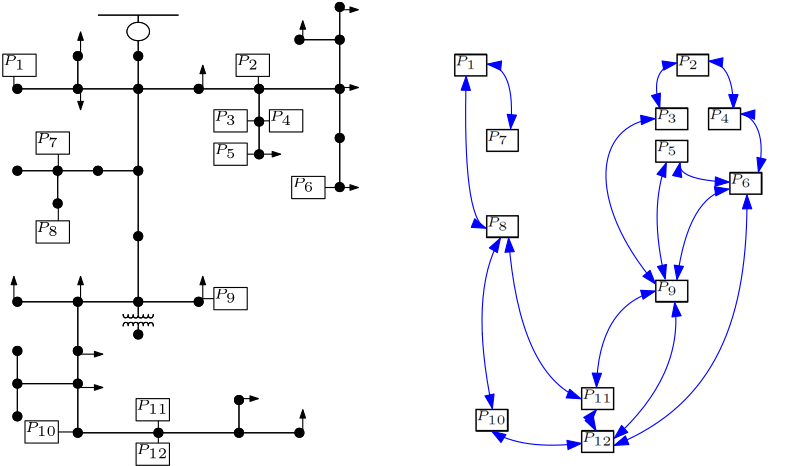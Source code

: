 <?xml version="1.0"?>
<!DOCTYPE ipe SYSTEM "ipe.dtd">
<ipe version="70218" creator="Ipe 7.2.23">
<info created="D:20210319153732" modified="D:20220111150806"/>
<bitmap id="1" width="728" height="894" BitsPerComponent="8" ColorSpace="DeviceRGB" Filter="FlateDecode" length="13210" encoding="base64">
eNrt3eFPXPedL/75A84THvIAKRJC4kEly0I8sGWt4AFWIiQTbYWsNBEiUSMc7c/CWSu4Xi12
tDW9qucntUR3S3u3o/Si3Ni92tG2wf1ltjV1TSrTFZO7WDbizqZm1yQZJ3aAoLEF9QwnP2Yw
tLGZMRiwGfx6PZw5HPic+c73++ac7/mer74CAAAAAAAAAAAAAAAAAAAAAAAAAAAAAAAAAAAA
AAAAAAAAAAAAAAAAAAAAAAAAAAAAAAAAAAAAAAAAAAAAAAAAAAAAAAAAAAAAAAAAAAAAAAAA
AAAAAAAAAAAAAAAoA5Edx2cK6Jz1z2jnmjqA/lnnjBwCoH/WOaOda+oAcgg82M6VA6BDUwvb
pm0szA69WbumeFtZ1/ztrujb55KfzIWaOsBWd2hfDHXvW1P3HNQ1v3osGvtVMn0n3Ka1oJ0X
bRthZvJyctHQ2a6Gwia7OmIXkvcbGR78ZX/v683VwWIgqW9/62J6XlMH2MoOLZeZvJLvgC+9
21VfUfh38FDs9yMP9M+XBt/r7z1yoDofSPa29/4unQ23Xy1o5w9tG1ND3XvyW1QcTUzlimwT
Zj+/0NNUlW/sjacvTec0dYAt79BuD3VXFbrnzsRU0Y3mP7/4/abF/xQjVY09H0yH27UWtPNi
clf69hXydkv/RKkGnJtKvFFZyOX7Y+MLcgjAFndoubG+wuWZqpb+j0p1z+GNxJHdhT21xlJz
OmfKq52HE/0thauMu3tHS5/myCaj1Uv7aoun5RCAre3Q5if6Xyy8/2zv6O2Se8oko0uX16vb
4pM6Z8qqneemEkcLZ0PqugZvldxT7ubA4WBp3mrX4KwcArC1Hdpnic5dhT73+OBs6ZPQnw50
LN128NCeXOfMdmsby5NDgkPxdLbUjv583m9f99AX27UcgJ3SPy9PDgna4+mSsz7CqcSRwlXz
SO2bQ7ML27EWtPNibWNlcsj+WKpU4w3nrv7kwNI8qJMXbobbtRyAndI/L08OeeiUvMzVvoP5
7jl47uTFG+G2rAXtvFjbCNPx9kLz3RUdKX47bi5zbaC7cTGX1x7oOf8E7wvT1IGnpn/OpuOH
CpfCm6LJ4lfCw9lrAycbF7er/mbP4MdZnTNl1s4XZgePVxa9pJjN3JpMJX9z5vQr9UFlfXs0
Xnods+wXo2feaGzou5rT1AE22KHdGuyqKzo5ZKl7Pv/u6fa9QbA33z0/uI5Zdip18X//6MTf
HKir/NqKZ9dns4+7FrTzYm1jNhltKrVSX3VDa8diu43/9nK6aAIJ52Y+Hh8e+Gl3a2E+VXU0
mX1S5QDslP55fiS6Kyixjmq+e+5a7J4vXF5lJdUwm74QPbi7urmrL35+eGnFs/g/fbdtb3Bv
xbPB63MLj68WtPNibWNhPLa/kJOrTg7dXv/VlnS8bWXh99a/7e5okEMANqVDW0jF9hfequoe
ur3O3YbTH/Q07m6NDt1/GT37xWjs1ZpCjKk9MvDppl5k1znzCG1jeXJI6ZX6iptLjyWTo6nJ
W5ls4VJmhxwCsBkd2srkkF2dic/Wudc7qdi3gj3fG5q6u1pGmRruWQo4e48Nfh4+jlrQzou1
jfD20MmqtazUtyZyCMBmdWjLKypEXuyfWOcjvZZPdAd7vntxtUd1rJxpecT/QHXObFrbuDPW
V1hItfRkbDkE4DF3aCsrKuyKJufX+W9ibrR3d1BqFdaVpbE3tbvWObPuthF+1N9StbaV+uQQ
gMfXoS0/buPRFq++MzFworn6G83feW/i7moZZn741DOFvT/0YR46Z7a0bUwlOivWtFKfHALw
GDu0lcdt1LTHr2/6gk0bmQGrc2bz2sbK5JCKfX1XNiMRyyEAm9KhrUwOaekbu7PJv3Jlnmrw
rVjqztbXAve1jbszE5fzt5IPn+ttW3pYTGXjqV+M5F8aT2/odnI5BGADHVp2emJ0sSseGX6/
t61maYJH86mBwuIfY+m5zTktkpu+dDq/+Gpk98tn/+OuzpnH387/PH/pwUVxDsZSc3IIwBPp
n/Pdc7E1y56NpTbhtHUuc/Vn7YsJJ3j2WHw8E25hLfAk2oYcArBtO7T5myP/YzGEBA1vnBn9
wrruyCGaOsBj6tDuPQtv18Fo4lomV961oJ3LIQBl1KFlP7301ss1NS+/NXT9a5NM5tJjH07M
hGVVC9q5HAJQPh1amLly9shzew7FRm7etyhrOD/c80xbPK1zRg7R1AH98xZkkPwjd19oORT7
t5urPM/u9ljfX29ub61zRg4B0D8X5DJX3zlUXxk0dHw3+qD/1n34+bqgui0+qXOmvHNIODPx
YfKelQVJgmePnbkwcu/VD8fSd8qmHICd0D/Pp89/t7HICg1/ocjTZ3TOlFEOWXpYUnVDa9sq
XmquCyKbnLc1dUD/vKae+aGCwwM3c9u9FrRz5QDo0HTOaBuaOqB/VgvahnIAdGg6Z+QQAB2a
WtA2lAMgh+ickUMAdGhqQdtQDoAcAnIIgA5NLWgbygGQQ9DOlQOgQ1ML2oZyAP2zHIJ2rhwA
HZpa0DY0dUD/rBZ2bjvfYXyygP5Z54x2rqkD6J91zsghAPpnnTMAAAAAAAAAAAAAAAAAAAAA
AAAAAAAAAAAAAAAAAAAAAAAAAAAAAAAAAAAAAAAAAAAAAAAAAAAAAAAAAAAAAAAAAAAAAAAA
AAAAAAAAAAAAAAAAAAAAAAAAAAAAAAAAAAAAAAAAAAAAAAAAAAAAAAAAAAAAAAAAAAAAAAAA
AAAAAAAAAAAAAAAAAADADhbZcRzVnXpUARBCDJqOKgAYMeUQOQQAOcSI6agCwEZGTOU4qk9J
OQCUwxCzMDv0Zu2a/kuurGv+dlf07XPJT+ZCI6ajCgCbMMSEmcnLyUVDZ7saCpvs6ohdSN5v
ZHjwl/29rzdXB4tDZ337WxfT80ZMRxUANmmImRrq3pPfouJoYipXZJsw+/mFnqaqxa2CxtOX
pnNyiKMKAJswxOSu9O2ryG/R0j9R6gJBbirxRmXhgsL+2PiCHOKoAsCGh5hwor8l/36wu3e0
9D/k2WS0emlfbfG0HOKoAsBGh5jF/8ePFv5vr+savFVyT7mbA4eDpRmWXYOzcoijCgAbHWKW
pzEEh+LpbKkdhTcSR3YX9rSve+iLbXsiwlGVQwAomxyyMo1hfyxVanZCOHf1Jwfy/7dXNZ68
cDPcruU4qnIIAOWTQ8J0vD0/Dga7oiPFbxzNZa4NdDdWRSK1B3rOp7Phti3HUZVDACifHLIw
O3i8sug0hmzm1mQq+Zszp1+pDyrr26PxVVbcujtz7Q8DsWhXR/tLzXUVdc0vtR3qir49MPzH
ma0ZWMshh2z8qK4SbbLp8z0H6p6Njed27lEF4CnLIbPJaFOpJT+rG1o7jkVj8d9eTq8yVmY/
G4n9P/W13zp1ZnB0Ij0zt7A4xqbHfv2jjn1BJKg5+IOtWJurHHLIxo7qqikkcznWnp9GUh1N
ZuUQAHZGDlkYj+0v/ONedXLo9npPX9xND7xeU/Pa2Wt3Hngn1f9CzRatzVUGOWRDR3U12Y/P
n3hu6Z4aOQSAHZNDlqcxRCo6E1Pr3W/4UX9L1WLWqHn57LW79422K3etVr9wdiJ8XOXshKO6
yu6+vBr7m5aTP/nhi9VyCAA7KIeEt4dOVhX+b2/p/2jdaSE32ru7MNwGhwdu3n/SY2Vtrk0f
N7d9DtnYUb3ffPr8qZaXf3Y185/xNjkEgJ2UQ+6M9RWW/Iw0RZOPsIDWnYmBE801ew72Xpq+
f7jNpuOHChmlpj1+/Sk7H7LBo/q1qJe5+rOXW06dz0+zmZRDANhROeTehZVIpPL44OymPtgk
m+o/WDgdUvv3g1NP2fyQTTuqYTb96xMtfxO7+mUhyMkhAOysHDKV6CzM4Qja4+lNPGeRn8/w
an6WanVrdPhW+NjK2VlHNX+DzMsvnjj/8XLqkEMA2Ek5ZGUaQ8W+visbP2cRzs3cSH8yMTp4
5tS3aiKV9e0/TFybDR9fOTvrqOZvkHnx5djlzJ+PoBwCwA7IIXdnJi4nFw2f621beqxJZeOp
X4zkXxpPzz3adYT5ifjfty15qbkuCKoPdPdfHL81t7D15ezEo7p0g8yJX399hVU5BIDyzyEr
N7k8KDgYS81t/NeFc5+PvR89WBME9d/+YeKjTLiV5ezAo7pyg8x9Z1PkEAB2wPmQxyM3PfTd
+vzv3N3+tYsLO/V8yKYdt7+4QeYrOQQAOeQRrawpGnwrlrojh6zBfTfIyCEAyCHFR83Mf/0h
8f/9duxmkWExk4w2LM2U2B8bX9j25WyDPyObjndE1qEjns7usKMKgByythSSThwpXHgJXuq/
Nl8yhwS7e0dz27ycbfFnhHPp8WQxf+jvXFqktbP/D/deGl/rQ/LkEAB2WA7588zMVR9t/xfL
eUUaTg3PbPdytv+fsbxQvusyAMghX301O9r7fBCprD/0zgN3duRjyuzw9/cU/n1vPHnhpnmq
cggAcsimCjP/ce5Ue+uRH/S/NzicHJtIL7meGh0a6DvSEEQiwd723t99fREMOWR9x3j5Ss2/
Xez/2/qlq1zNPe8Nj7guA8BTnkOW/kvPXE8m3vnvJzpfyS9gVpiVWtf8YkfX9/rODl5O33n6
1lPd5MNbmLm6eEi/1fY132yoDsxTBeCpzyFPbzmOKgAYMR1V5QBgiJFDHFUAMGI6qsoBwBAj
hziqAGDEdFTlEAAMMXKIowqAHKIcR1UOAcAQI4c4qgDIIcpxVOUQAAwxcohyAJBDlOOoAoAh
Rg5RDtuhbewkPlbQjZR7T+KoogPRzgEjpqOqf0ZT185BNyKHOKrs7A5ELQCAsVstAPDU55Av
hrr3reksW1DX/OqxaOxXyfSdUA4BADZh7M5lJq8kF116t6u+Ir9F5aHY70eS97s0+F5/75ED
1flAsre993fpbLj9agEAyiuHLLs91F2V36CiMzFVdKP5zy9+vylY3KqqseeD6XC71gIAlFUO
yY31FS7PVLX0f1QqX4Q3Ekd2F/bUGkvNySEAwIbH7vmJ/hcL7z/bO3q75J4yyWhDYcvqtvik
HAIAbHjs/izRuaswOeT44OxCyT19OtBRW9hTXdfgLTkEANjo2L08OSRoj6dLzvoIpxJHKgs7
qn1z6CGJRQ4BAB4+di9PDqncHxsvmS0yV/sO5qepBs+dvHgj3Ja1AABllUOy6fihfLqINEWT
s0V3Ec5eGzjZuLhd9Td7Bj/ObtdMBQCUVQ65NdhVV3RySDZzazKVPP/u6fa9QbC3PRr/2jpm
C+Ox/bsO9g6mJtOLbszMhU+4FgCgrHLI/Eh0V1BiHdXqhtaOrmgsfuHygyupzg52Va7xqUcN
0WRGDgEAOeQvLaRi+wtvVXUP3V7nbpcnljxUVeOJX2/WEqxyCADslByyMjlkV2fis/XGkKnE
0YqgvvWN70aL+W5HQxDUHIpf37x14OUQANgpOWRqqHtP4Z0X+yfm17nXO2N9z3/j1KU7xd4P
p0aiz9e2/+xqJvdYagEAyiqH5K707Ss83m5XNDm/3lMWnyU6ny26mln45dVYx57NDiFyCADs
mBwSTvS3FF6v7BqcXe9Ow8zk5csTM9nHGULkEADYKTmkMMEj/3JNe/z65t1yO3c93lnb2HPx
ZvYx1gIAlFcOWZkc0tI3dmeTflUuM/qPByqe7x2dfby1AADlkEOy0xOjyWRyZPj93raapZVD
mk8NDC++lBxLb3AlsnD2D9GmqsojianwsdQCPPZuZIfxycJjziG50d7dxdYsezaW2tCEjjup
2LeCSMOp4ZnHlKkAOUQOgfI6H7Jlwqnzx2qD1deHl0NADpFDQA7ZQn+6fvaV/GWeg2cnw3Kv
BdjhXz09Cey0b1w4cfaF6sVf8cyp4flyrwVYx1dvYXbozdo1nXuorGv+dlf07XPJTx7HQzH1
JPBU5ZCpRGf+HuDK/bHxhXKvBVjPVy+/mFB+pvvQ2a6Gwia7OmIXkvcbGR78ZX/v683VwWJH
Ud/+1sX0/PYsByjHb1w2Gc2fDYlUt8Un9R7wVHYjy0sBVBxNTBWb8h5mP7/Q01SVnxjfePrS
dG4blwOU0Tcud3PgcCCHwNPcjaw8J6Klf6LUZZfcVOKNysjjOH2qJ4GnJodk0/GOiBwCT3E3
svyciGB372jp0xzLp08jkbZ4Wg4BHchmCNO/Odn8jeoD0aGtWc5d7wHbuxtZeU5EXdHHXy5v
uXz69JGebKUnATlELaAbud/y5JDgUDxd8p+R8EbiyNJiivu6h77Qk4AORC3ARr96K5ND9sdS
peZ8hHNXf3IgfzakqvHkhZvhdi0H8I3Te0D5fPXCdLw9ny6CXdGR4rfj5jLXBrobqyKR2gM9
59PZcNuWA/jG6T2gfL56C7ODxyuLTg7JZm5NppK/OXP6lfqgsr49GreOGehA1AJs2ldvNhlt
KrWQanVDa8exaCz+28urPdQ7lzp7+PVTP40PJlOTN2bubRDOzdy4nhr94P13fnjs+L9MLOhJ
wNitFtCNrPbVWxiP7S+cDqk6OXR7/Wc6/nwf72rPAa8/3H/1y1BPAsZutYBuZNV13e9NDolU
dCamHmHXxXJIsLc9+t7V6bt6EjB2qwV0I0W+euHtoZNVhbMhLf0fPcqJi3wOqeuMDQz8c39f
NK83dnZgMDkxc/dJlAP4xuk9oIy+enfG+goLqUaaoslHWpYsn0MaosmMngTkELUA6/vqhR/1
txROh1QeH5x9pOmkcgjIIWoBHu2rN5XoLCxgFrTH0482nVQOATlELcCjfPVWJodU7Ou7knu0
Xd/LIV/cGvt1f/RYR2tDdSQo3Onbe/ZiamZrljvTk4CxWy1Qtl+9uzMTl5OLhs/1ti09LKay
8dQvRvIvjafn1nl1Jp9Dqp9r/esDnf/jX0f/czr/42E2c33k7PHGoLL+0P8c3YJbZvQk8EQ6
kJ3ExwpPLIfkRnt3B0XW+zgYS82tP4fsbo9dztx/5mPu+tmOikik4uA/XcnktrAcQA6RQ6Cc
zodsrrtf3vhi9ZXe71w69Y3FwPNMS2zsbtmUA8ghQBnlkBI+S3Tuyv/Wb3xv+E5Y/uUAANtq
4F6Ym7k1U3RKSSYZbSj82tZ1X+6RQwBADiklN33pdGMQCepf/+drd0rmkE2+sVcOAYCnPoes
xIzqtvjkahvcGuyqK9wWfDQxldv25QAAZZRD/nT97CtBpLK+/R8v3cyu9v6/9+6tiESC2mPn
p8LtXw4AUEY55Ktw+oOepudPJP5zlftlwi+vxl6tWUwhjT0XV00pcggAyCEbSyLZ9IXowb9q
PBQ9c354NHU9vWgylTz/7un2vUGk9sCJ+FXrmAGAHLJ1A3d2+tqlf+k70dnWXJdfHy2oa27r
PNH3L5euTWfLsRwAwMAthwCAgVs5AICBWw4BAAO3cgAAOQQAMHArBwCQQwAAA7dyAAA5BAAw
cCsHAOQQ5QAABm7lAIAcohwAYOsH7h3GJwsAcogcAgA8VTnExwoAAAAAAAAAAAAAAAAAAAAA
AAAAAAAAAAAAAAAAAAAAAAAAAAAAAAAAAMDWiew4PlMAEEJEEQBADgEA5BA5BAB4MIfssEzl
kwWAcs4hXwx171vTqYegrvnVY9HYr5LpO6EcAgBsQg7JZSavJBddererviK/ReWh2O9Hkve7
NPhef++RA9X5QLK3vfd36Wz4xGuRQwCgzHPIsttD3VX5DSo6E1NFN5r//OL3m4LFraoaez6Y
Dp9wLXIIAOyMHJIb6ytcnqlq6f+oVL4IbySO7C7sqTWWmpNDAIAN55D5if4XC+8/2zt6u+Se
MsloQ2HL6rb4pBwCAGw4h3yW6NxVmBxyfHB2oeSePh3oqC3sqa5r8JYcAgBsNIcsTw4J2uPp
krM+wqnEkcrCjmrfHHpIYpFDAICH55DlySGV+2PjJbNF5mrfwfw01eC5kxdvhE+6FjkEAMo/
h2TT8UP5dBFpiiZni+4inL02cLJxcbvqb/YMfpzdBrXIIQBQ/jnk1mBXXdHJIdnMrclU8vy7
p9v3BsHe9mi8+Dpmd2eu/WEgFu3qeLG5rjKoa27r7ImdG7252SuNyCEAsHNyyPxIdFdQYh3V
6obWjq5oLH7hctEEEmZv/p+fn/jr6qCps++94dQnM3ML4dz0x2O//lFH497v/PrzcEtqkUMA
oNxzyEIqtr/wVlX30O1H2Xcuk4ofa6wKGv8unvoy/MtwMvmrYw1VkUhL39gdOQQA5JAH3lmZ
HLKrM/HZI+w5vHnhZGNVpKIt9n8zD+y5Y+nWmo6BT+UQAJBDHnhnaqh7T+GdF/sn5tefQiYH
XquLRJ5piY3dfeC97OT7J5q/UX0gOnQzuxW1yCEAUN45JHelb1/h8Xa7osn59U7jCO8k/998
iAleOXv9T4+/FjkEAMo6h4QT/S2F1yu7BmfXvdflG21a+ifCJ1CLHAIA5ZxDclOJo4WzITXt
8evrjhLLq7A+c2p4/quFucnhn/d+p62hZjHU5O/ZPRU7l/xkLtzCWuQQACjnHLIyOeRRbmlZ
OZdSHf3g+vnvvXDoHxOjk5n8aiELc9MTI2ePNwZVjcfiqUxODgEAOeTewJ2dnhhNJpMjw+/3
ttUsrRzSfGpgePGl5Fh67Wcwsslodf5nK+pfamv7zvvp+9crm/904I3aSFDT/rOrmxpF5BAA
KN8ckhvt3V1szbJnY6k1R4blHBKJVL6RmFrtxxbGY/sr80HlxO+mw82vRQ4BgLLLIZtlZQG0
4nNcvxw+VXiAXsXR1YOKHAIAcsijmUp0VizND0kWWR8kk4w2FH5tQzSZkUMAQA7ZNPcuuyzd
L1M6hzzbO3p702uRQwDg6c0hX82lYq0l1w9Zvh/HdRkAkEM2e+AO0++9VhMUXU/1T//eu7ci
Eqlq6v3wzhbUIocAwNOcQ1Zuzq09MvDpfffthl9e+fFLFe7bBQA5ZOsG7vDLVPzvGoOg5uD3
/nnoykR60fXU8Hs/7mqpjtQeOPWra9YxAwA5ZAsH7oW59IfnYj2dbc11+XXRahpaO7qi7wym
prJbWYscAgByyJOqRQ4BADlEDgEA5BAAQA6RQwAAOQQAkEPkEACQQ+QQAEAOkUMAQA6RQwAA
OUQOAQA5RA4BAOQQOQQA5BA5BADYlLF7J/HJAoAcIocAAHIIAAAAAAAAAAAAAAAAAAAAAAAA
AAAAAAAAAAAAAAAAAAAAAAAAAAAAAAAAAAAAAAAAAAAAAAAAAAAAAAAAAAAAAAAAAAAAAAAA
AAAAAAAAAAAAAAAAAAAAAAAAAE9EZCfysQKAHCKHAAByCACwnXOIWgCAbTN2fzHUvW9NZx+C
uuZXj0Vjv0qm74RyCACwCWN3LjN5Jbno0rtd9RX5LSoPxX4/krzfpcH3+nuPHKjOB5K97b2/
S2fD7VcLAFBeOWTZ7aHuqvwGFZ2JqaIbzX9+8ftNweJWVY09H0yH27UWAKCsckhurK9weaaq
pf+jUvkivJE4sruwp9ZYak4OAQA2PHbPT/S/WHj/2d7R2yX3lElGGwpbVrfFJ+UQAGDDY/dn
ic5dhckhxwdnF0ru6dOBjtrCnuq6Bm/JIQDARsfu5ckhQXs8XXLWRziVOFJZ2FHtm0MPSSxy
CADw8LF7eXJI5f7YeMlskbnadzA/TTV47uTFG+G2rAUAKKsckk3HD+XTRaQpmpwtuotw9trA
ycbF7aq/2TP4cXa7ZioAoKxyyK3Brrqik0OymVuTqeT5d0+37w2Cve3RuHXMAIBNG7vnR6K7
ghLrqFY3tHZ0RWPxC5eLJpCFufSH52I/6O585aXmuoq65pfaDnVF3x4Y/uPMFix3JocAwI7J
IQup2P7CW1XdQ7cfYdfZz0Zih5teOHXmfDL18fRcuHQKZfzSP0fb66uqD3x/MD0vhwCAHLLa
2L0yOWRXZ+Kz9e84c7XvhdpD8eurnPcIs1O/jzZVBU1vjW7qlRw5BAB2Sg6ZGureU3jnxf6J
9Z+4mEp0VpRY0Cw3lXijcrNXGpFDAGCH5JDclb59hcfb7Yom59d91iKbjFZHKupP/K7Ys2YK
G9R2DHwqhwCAHHLf6+FEf0vh9cquwdn173b5x2sPnPj5KvfRhFPDPfsjwStnr/9JDgEAOeTr
L+emEkcLZ0Nq2uPXH2UORzg58Frd8o01X7+r9956I7vb+8fmHkctAEB55ZCVySEtfWN3HmnH
YTZ9vudA7V/c5ruYRv750sivY10tNfWv9Q1dnwsfTy0AQDnkkOz0xGgymRwZfr+3rWZp5ZDm
UwPDiy8lx9KPEBvCzB8Hf/Ra/dfXIAn2dMX/mAm3uhYAoKxySG60d3exNcuejaVy688hc58k
49H2+t3PvfTXX0sjwd72H/7rtUxu62oBAMorh2yq+ZsjsUP1VTVtb51PTWXzC6suRpJX/iKN
BJu+lJkcAgByyFdf5WZHftAUVNQfez/9tXXMFtPI5X+NHWuuXoojQc3qC53JIQAghzyqP/17
796KyDf+YWh21Ssvi2nkD/1HmoINzYOVQwBADlktZxQeTPOQp9Jk/3i2vTYSKbHmqhwCAHLI
ui3Nd33m1HDJyR/ZdLwjEtnTPTQlhwCAHLJpZi921waRPd8fni1xR8zM8KmGSO2bQ7MLcggA
yCGbZ+56vLMmUlF/5OzV6burvB/evp74h8aK505evBFu91oAgPLKIYXF2xM/bK+vjFS3dP34
l0Ojqcn0ok8mxpJD7/efbt9X03z8neRn2bKoBQAorxyyFEbm0pcHf/6jE51tzXWFu2NqGlo7
unr6zl4cvzW3UF61AADGbjkEAOQQtQAAxm45BACM3WoBAOQQHysAGLvVAgDIIQCAsVstAIAc
AgAYu9UCAHKIWgAAY7daAOBpyyE7iY8VAOQQOQQAkEMAADlEDgEAAAAAAAAAAAAAAAAAAAAA
AAAAAAAAAAAAAAAAAAAAAAAAAAAAAAAAAAAAAAAAAAAAAAAAAAAAAAAAAAAAAAAAAAAAAAAA
AAAAAAAAAAAAAAAAAAAAAAAAAAAAAAAAAAAAAAAAAAAAAAAAAAAAAAAAAAAAAAAAAAAAAAAA
AAAAAAAAAAAAAAAAAAAAAAAAAAAAAAAAAAAAAAAAAAAAAAAAAAAAAAAAAAAAAAAAAAAAAAAA
AAAAAAAAAAAAAHg0kR3KJwsAcogcAgDIIQDAts0hygEAts3AvTA79Gbtms49VNY1f7sr+va5
5CdzoRwCAGzCwB1mJi8nFw2d7WoobLKrI3Yheb+R4cFf9ve+3lwdLAaS+va3Lqbn5RAAYJMG
7qmh7j35LSqOJqZyRbYJs59f6GmqWtwqaDx9aTonhwAAmzBw56707avIb9HSP1HqsktuKvFG
ZeEyzf7Y+IIcAgBseOAOJ/pb8u8Hu3tHS5/myCaj1Uv7aoun5RAAYKMDd24qcbRwNqSua/BW
yT3lbg4cDpbmrXYNzsohAMBGB+7lySHBoXg6W2pH4Y3Ekd2FPe3rHvpiu5YDAJRPDlmZHLI/
lio15yOcu/qTA/mzIVWNJy/cDLdrOQBA+eSQMB1vz6eLYFd0pPjtuLnMtYHuxqpIpPZAz/l0
Nty25QAA5ZNDFmYHj1cWnRySzdyaTCV/c+b0K/VBZX17NG4dMwBg0wbu2WS0qdRCqtUNrR3H
orH4by+niySQMDvzx+GBt6Ndh15qrgsiNYs/sKUrr8ohALBDcsjCeGx/4XRI1cmh24+QG+bT
l37SUV8ZNLz+08ErH88sRo9sJj0+9D+PNgRbdQVHDgGAnZFDlieHRCo6E1OPEELOf7cxiASN
3z1//0rv858OvFEbqWrs+WA6fHzlAADlk0PC20MnqwpnQ1r6P1pnXgjv/vGdF/L32ew9Nvj5
Kj9770zLs9Hkl3IIAMghD7xzZ6yvsJBqpCmaXO+yZDPDpwqPxqs8Pji76u2+c6lYa/5My6GB
z8PHUw4AUD45JPyov6WqZJYobmViSXU0ufriZ8t34pR6dp4cAgBPaw6ZSnQWFjAL2uPp9Z6y
WHnSTNEcsrLJvlPDXz6OcgCAsskhK5NDKvb1XVn3CYuHnw9ZySHVbfFJOQQA5JCvvro7M3E5
uWj4XG/b0sNiKhtP/WIk/9J4em7tV2ceOj9kfqL/xcjaHuMrhwDAU5FDcqO9u4PVlywLDsZS
c2vea3g3FWvJ76m5dzSzyvt3x2Itz0QeculGDgGApymHbKY7186+VhOJVBx8+//et3Zq+OWV
Hx85cupooxwCAHLIFg3c4e3r//rfDlRX1Xf86PzY5/kwEs5NT/zh5ydeORS7PD1ifggAyCFb
OnAvzKU/PBfr6WzLP10mUt3Yduytfyk8XGZ5nuojLE4ihwCAHLIRdyfPvpz/rd/43vCdsPzL
AQDKZ+AObySO7I5EnmmJjd3dCbEKANhOA3d4Y+h736yufv5E4r8emIYaZq//vL0iEhz4ydW5
sDzKAQDKKIcsL8caaYun7wsh0x/G2nev9hxeOQQA5JDNEE4OvFYXqW75TvzfP00vuZ4aHT5/
5vvt9bubj/2v5M35cioHACivgTv7+ei52Kn8rTKFNd6Duua2zhM/+t8XU1PZciwHADBwyyEA
IIcoBwAwcMshAGDgVg4AIIfIIQBg4FYOACCHAAAGbuUAAHIIAGDgVg4AyCHKAQAM3MoBgKcs
h+wwPlkAkEPkEABADgEARBEhBAAAAAAAAAAAAAAAAAAAAAAAAAAAAAAAAAAAAAAAAAAAAAAA
AAAAAAAAAAAAAAAAAAAAAAAAAAAAAAAAAAAAAAAAAAAAAAAAAAAAAAAAAAAAAAAAAAAAAAAA
AAAAAAAAAAAAAAAAAAAAAAAAAAAAAAAAAAAAAAAAAAAAAAAAAAAAAAAAAAAAAAAAAAAAAAAA
AAAAAAAAAAAAAAAAAAAAAAAAAAAAAAAAAAAAAAAAAAAAAAAAAAAAAAAAAAAAAAAAAAAAAAAA
AAAAAAAAAAAAAAAAAAAAAAAAAAAAAAAAAAAAAAAAAAAAAAAAAAAAAAAAAAAAAAAAAAAAAAAA
AAAAAAAAAAAAAAAAAAAAAAAAAAAAAAAAAAAAAAAAAAAAAAAAAAAAAAAAAAAAAAAAAAAAAAAA
AAAAAAAAAAAAAAAAAAAAAAAAAAAAAAAAAAAAAAAAAAAAAAAAAAAAAAAAAAAAAAAAAAAAAAAA
AAAAAAAAAAAAAAAAAAAAAAAAAADgcYrsUD5ZAJBD5BAAQA4BALZtDlEOAGDgVg4APPU5ZGF2
6M3aNV0Dqaxr/nZX9O1zyU/mQjkEANiEgTvMTF5OLho629VQ2GRXR+xC8n4jw4O/7O99vbk6
WAwk9e1vXUzPyyEAwCYN3FND3XvyW1QcTUzlimwTZj+/0NNUtbhV0Hj60nRODgEANmHgzl3p
21eR36Klf6LUZZfcVOKNysJlmv2x8QU5BADY8MAdTvS35N8PdveOlj7NkU1Gq5f21RZPyyEA
wEYH7txU4mjhbEhd1+CtknvK3Rw4HCzNW+0anJVDAICNDtzLk0OCQ/F0ttSOwhuJI7sLe9rX
PfTFdi0HACifHLIyOWR/LFVqzkc4d/UnB/JnQ6oaT164GW7XcgCA8skhYTrenk8Xwa7oSPHb
cXOZawPdjVWRSO2BnvPpbLhtywEAyieHLMwOHq8sOjkkm7k1mUr+5szpV+qDyvr2aLz0OmbZ
L0bPvNHY0Hd13Tf13p0effdI48G+q3fkEAB4anLIbDLaVGoh1eqG1o5j0Vj8t5fTRRNIODfz
8fjwwE+7W3cVfiSazK7xT1uYm/kkNTwQ6z5Yk//JhmgyI4cAwNOSQxbGY/sLp0OqTg7dXv/V
lnS8bWXh99a/7e5oWHMOmYy33bsDOKg72NX96l/JIQDwlOWQ5ckhkYrOxNQj7HouPZZMjqYm
b2UWk0c2He9Ycw65kx77cOUnl/OMHAIAT08OCW8PnawqnA1p6f9ow3NP15VDvk4OAYCnLofc
GesrLKQaaYomN74smRwCAKx54A4/6m8pnA6pPD44u/HHxcghAMCaB+6pRGdhAbOgPZ7ehBVB
5BAAYI0D98rkkIp9fVdym/B75BAAoPTAfXdm4nJy0fC53ralh8VUNp76xUj+pfH03Eauzsgh
AEDJgTs32rs7WH3JsuBgLDUnhwAAW5VDtpAcAgDIIQCAHCKHAIAcIocAAHKIHAIAcogcAgCU
eQ4JZyY+TN6zsiBJ8OyxMxdG7r364Vj6zqqhZWZidPknL73f+3JN4XF7jcf+18Xln0yOpefk
EACQQ4rJJqPVkUh1Q2vbKl5qrgsi1W3xydV+MpOMNkQiNQ2tLxX7yUhbPC2HAIAcohwAwMAt
hwCAgVs5AIAcAgAYuJUDAMghAICBWzkAIIfIIQCAgVs5ACCHKAcAMHDLIQAghygHADBwyyEA
6+kMdxIfq7aquQLo2/XtaKvaKoC+HW1VWwXYzn37DhunfLIAUM455Iuh7n1r+ncuqGt+9Vg0
9qtk+k4ohwAAm5BDcpnJK8lFl97tqq/Ib1F5KPb7keT9Lg2+19975EB1PpDsbe/9XTobPvFa
5BAAKPMcsuz2UHdVfoOKzsRU0Y3mP7/4/aZgcauqxp4PpsMnXIscAgA7I4fkxvoKl2eqWvo/
KpUvwhuJI7sLe2qNpebkEABgwzlkfqL/xcL7z/aO3i65p0wy2lDYsrotPimHAAAbziGfJTp3
FSaHHB+cXSi5p08HOmoLe6rrGrwlhwAAG80hy5NDgvZ4uuSsj3AqcaSysKPaN4cekljkEADg
4TlkeXJI5f7YeMlskbnadzA/TTV47uTFG+GTrkUOAYDyzyHZdPxQPl1EmqLJ2aK7CGevDZxs
XNyu+ps9gx9nt0EtcggAlH8OuTXYVVd0ckg2c2sylTz/7un2vUGwtz0at44ZALBpOWR+JLor
KLGOanVDa0dXNBa/cPnhCSTMTo+eOfJcQ9+V3Nr+sDDzX8PxvhOHn68LlhZtff7wib748H9l
QjkEAHZ+DllIxfYX3qrqHrr9qPsP56Y/Tg0PxLpba/J5ojqaXMOFm1zm6juH6qtqDkYHRicz
+QVaw2xmcnQgerCmqv7QO1czOTkEAHZ0DlmZHLKrM/HZ+ne8+OMdyydO6lu7vtPxV5VryyHh
3WtnX64JKg7+05X780Yuc+WfDlYENS+fvXY3lEMAYOfmkKmh7j2Fd17sn5hf/47DufR4Mnk5
NXmrcEJjMt5WvaYcEk4OvFYXiTScGp5Z7e2Z4VMNkUjdawOToRwCADs1h+Su9O0rPN5uVzQ5
v/H5p2vNIfcuBlUcTUytevFlYXbweP7Eyv5YakEOAYCdmUPCif6WwuuVXYOzm/B71phDlpeR
L75dNhmtLnKWRg4BgB2RQ3JTiaOFsyE17fHrm3E37hpzyPIy8m3xdLFN0vG2IrNW5BAA2BE5
ZGVySEvf2J3N+D1ryyHhR/0tVWvLIas8/1cOAYAyziHZ6YnRZDI5Mvx+b1vN0sohzacGhhdf
So6l5zZ0WmRtOWT5ossacsgqu5JDAKB8c0hutHd3sTXLno2lchv5PXIIAFAqh2wlOQQA2N45
ZGE8tr9ybTlklUcAyyEAIIc8eg5ZuV+mpX+iyHSU5RuK3S8DAHLI5uaQuVSsdW3rh7TGUnNy
CADIIZuXQ8K7Yz9uys+LPTxwc9V5sbmbA4fzd/I0/XjsgUfMyCEAIIdsIIcsJpHr8ZdrI5Hd
RxI3VrkyE95IHNkdidS+vNrqanIIAMghG8ohy8/bDZp+MDJ7//N2Z0d+0BR43i4AyCEPyxMz
Ex8ml/x5YbSg8fiZi/927+XkeJHF0XKZq+8cqq+qOfi9+Mj1wuN6w2zm+kj8ewdrquoPvXM1
kytdixwCAE95DilMKA2qG77ZtopvNddVRiId8XSxsyNhdiZ18WzvsVcP1BUWdg3qDrx6rPfs
xdRMNnxoLXIIADzlOeQJ1iKHAIAcIocAAHIIACCHyCEAgBwCAMghcggAyCFyCAAgh8ghACCH
yCEAgBwihwCAHCKHAAByiBwCADts7N5JfLKaq4YKoGPXvaOtaqsA+na0VW0VQPeuY0dD1VwB
oExziHIAgG0zcC/MDr1Zu6ZzD5V1zd/uir59LvnJXCiHAACbMHCHmcnLyUVDZ7saCpvs6ohd
SN5vZHjwl/29rzdXB4uBpL79rYvpeTkEANikgXtqqHtPfouKo4mpXJFtwuznF3qaqha3ChpP
X5rOySEAwCYM3Lkrffsq8lu09E+UuuySm0q8UVm4TLM/Nr4ghwAAGx64w4n+lvz7we7e0dKn
ObLJaPXSvtriaTkEANjowJ2bShwtnA2p6xq8VXJPuZsDh4Oleatdg7NyCACw0YF7eXJIcCie
zpbaUXgjcWR3YU/7uoe+2K7lAADlk0NWJofsj6VKzfkI567+5ED+bEhV48kLN8PtWg4AUD45
JEzH2/PpItgVHSl+O24uc22gu7EqEqk90HM+nQ23bTkAQPnkkIXZweOVRSeHZDO3JlPJ35w5
/Up9UFnfHo2XXscs+8XomTcaG/qurumm3jA7k7p49h9PHH6+rjDpJKg78GpXNHYueT2TlUMA
4CnIIbPJaFOphVSrG1o7jkVj8d9eThdNIOHczMfjwwM/7W7dVfiRaDL70D9qPn3xBwdrvtHc
9aP44KX8YmnD5+M//Ye2+nwmCuq/3Tv4n8V+nRwCADskhyyMx/YXTodUnRy6vf6rLel428rC
761/293RsLYckpu+dLqx8oXopU+/vmGYnf4w1r40FXbPkYHrWTkEAHZuDlmeHBKp6ExMPcKu
59JjyeRoavJW/kpKNh3vWFMOuTsWa6nZc+ri1GrzTMLZSz17CvNma/9+cLXFXeUQANgROSS8
PXSyqnA2pKX/ow3PPV1rDllIxfYXTqHsOXFhapXfOpeKtS497KYz8ZkcAgA7NIfcGesrLKQa
aYomN74s2VpzSG60d+nSS6TI+q0rq7auuic5BAB2Qg4JP+pvKZwOqTw+OLvxx8Ws/brMHwe+
01Jd3fKdgT/eXeXtcH6455ni68zLIQCwE3LIVKKzMBEjaI+nN2FFkDXnkIdYuS6zp3toah3l
AABlk0NWJodU7Ou7ktuE37M5OWRlnmrQEkvdDeUQANhBOeTuzMTlwnod53rblqZpVDae+sVI
/qXx9NxGrs5sRg4Jb13qac7fwVPz2tlrd9YTqwCAbZ9D8pNEg9WXLAsOxlJzTzKHhF9ejb1a
s/iHNP5dPPVluKZYBQCUTw7ZQhvLIdnPRn787ZpIVcORd0en726DcgCApyKHhJn/GOh+Lqh5
MZr4KBNuk3IAgB2fQ8Js+oO32upq2v770ORfriwfzqXHP5yYCeUQAJBDtiSH5DJjZ480Nh2K
/dvN+9d4/3L41LNt8cknVw4AsINzSP6Ruy80HY6NfLbK5nev9DXtjyYzcggAyCGbnEPCL6/2
H64Pqho6TkYfdLr78IG6INIRT2flEACQQ4rEiZmJD5P3rCxIEjx77MyFkXuvfjiWfmAZkOzH
5088V+Tm4b9Q5OkzcggAyCGFRFF4Il11Q2vbKl5qrgsi1Q/O8Vh5jF1pQcfAzcdcDgBQRjlE
OQCAHAIAGLiVAwDIIQCAgVs5ACCHyCEAgIFbOQAghygHADBwyyEAIIcoBwAwcMshAGDgVg4A
YOCWQwCgnAfuHcYnCwByiBwCAMghAAAAAACsxf8PEjly3g==
</bitmap>
<ipestyle name="basic">
<symbol name="arrow/arc(spx)">
<path stroke="sym-stroke" fill="sym-stroke" pen="sym-pen">
0 0 m
-1 0.333 l
-1 -0.333 l
h
</path>
</symbol>
<symbol name="arrow/farc(spx)">
<path stroke="sym-stroke" fill="white" pen="sym-pen">
0 0 m
-1 0.333 l
-1 -0.333 l
h
</path>
</symbol>
<symbol name="arrow/ptarc(spx)">
<path stroke="sym-stroke" fill="sym-stroke" pen="sym-pen">
0 0 m
-1 0.333 l
-0.8 0 l
-1 -0.333 l
h
</path>
</symbol>
<symbol name="arrow/fptarc(spx)">
<path stroke="sym-stroke" fill="white" pen="sym-pen">
0 0 m
-1 0.333 l
-0.8 0 l
-1 -0.333 l
h
</path>
</symbol>
<symbol name="mark/circle(sx)" transformations="translations">
<path fill="sym-stroke">
0.6 0 0 0.6 0 0 e
0.4 0 0 0.4 0 0 e
</path>
</symbol>
<symbol name="mark/disk(sx)" transformations="translations">
<path fill="sym-stroke">
0.6 0 0 0.6 0 0 e
</path>
</symbol>
<symbol name="mark/fdisk(sfx)" transformations="translations">
<group>
<path fill="sym-fill">
0.5 0 0 0.5 0 0 e
</path>
<path fill="sym-stroke" fillrule="eofill">
0.6 0 0 0.6 0 0 e
0.4 0 0 0.4 0 0 e
</path>
</group>
</symbol>
<symbol name="mark/box(sx)" transformations="translations">
<path fill="sym-stroke" fillrule="eofill">
-0.6 -0.6 m
0.6 -0.6 l
0.6 0.6 l
-0.6 0.6 l
h
-0.4 -0.4 m
0.4 -0.4 l
0.4 0.4 l
-0.4 0.4 l
h
</path>
</symbol>
<symbol name="mark/square(sx)" transformations="translations">
<path fill="sym-stroke">
-0.6 -0.6 m
0.6 -0.6 l
0.6 0.6 l
-0.6 0.6 l
h
</path>
</symbol>
<symbol name="mark/fsquare(sfx)" transformations="translations">
<group>
<path fill="sym-fill">
-0.5 -0.5 m
0.5 -0.5 l
0.5 0.5 l
-0.5 0.5 l
h
</path>
<path fill="sym-stroke" fillrule="eofill">
-0.6 -0.6 m
0.6 -0.6 l
0.6 0.6 l
-0.6 0.6 l
h
-0.4 -0.4 m
0.4 -0.4 l
0.4 0.4 l
-0.4 0.4 l
h
</path>
</group>
</symbol>
<symbol name="mark/cross(sx)" transformations="translations">
<group>
<path fill="sym-stroke">
-0.43 -0.57 m
0.57 0.43 l
0.43 0.57 l
-0.57 -0.43 l
h
</path>
<path fill="sym-stroke">
-0.43 0.57 m
0.57 -0.43 l
0.43 -0.57 l
-0.57 0.43 l
h
</path>
</group>
</symbol>
<symbol name="arrow/fnormal(spx)">
<path stroke="sym-stroke" fill="white" pen="sym-pen">
0 0 m
-1 0.333 l
-1 -0.333 l
h
</path>
</symbol>
<symbol name="arrow/pointed(spx)">
<path stroke="sym-stroke" fill="sym-stroke" pen="sym-pen">
0 0 m
-1 0.333 l
-0.8 0 l
-1 -0.333 l
h
</path>
</symbol>
<symbol name="arrow/fpointed(spx)">
<path stroke="sym-stroke" fill="white" pen="sym-pen">
0 0 m
-1 0.333 l
-0.8 0 l
-1 -0.333 l
h
</path>
</symbol>
<symbol name="arrow/linear(spx)">
<path stroke="sym-stroke" pen="sym-pen">
-1 0.333 m
0 0 l
-1 -0.333 l
</path>
</symbol>
<symbol name="arrow/fdouble(spx)">
<path stroke="sym-stroke" fill="white" pen="sym-pen">
0 0 m
-1 0.333 l
-1 -0.333 l
h
-1 0 m
-2 0.333 l
-2 -0.333 l
h
</path>
</symbol>
<symbol name="arrow/double(spx)">
<path stroke="sym-stroke" fill="sym-stroke" pen="sym-pen">
0 0 m
-1 0.333 l
-1 -0.333 l
h
-1 0 m
-2 0.333 l
-2 -0.333 l
h
</path>
</symbol>
<anglesize name="22.5 deg" value="22.5"/>
<anglesize name="30 deg" value="30"/>
<anglesize name="45 deg" value="45"/>
<anglesize name="60 deg" value="60"/>
<anglesize name="90 deg" value="90"/>
<arrowsize name="large" value="10"/>
<arrowsize name="small" value="5"/>
<arrowsize name="tiny" value="3"/>
<color name="blue" value="0 0 1"/>
<color name="brown" value="0.647 0.165 0.165"/>
<color name="darkblue" value="0 0 0.545"/>
<color name="darkcyan" value="0 0.545 0.545"/>
<color name="darkgray" value="0.663"/>
<color name="darkgreen" value="0 0.392 0"/>
<color name="darkmagenta" value="0.545 0 0.545"/>
<color name="darkorange" value="1 0.549 0"/>
<color name="darkred" value="0.545 0 0"/>
<color name="gold" value="1 0.843 0"/>
<color name="gray" value="0.745"/>
<color name="green" value="0 1 0"/>
<color name="lightblue" value="0.678 0.847 0.902"/>
<color name="lightcyan" value="0.878 1 1"/>
<color name="lightgray" value="0.827"/>
<color name="lightgreen" value="0.565 0.933 0.565"/>
<color name="lightyellow" value="1 1 0.878"/>
<color name="navy" value="0 0 0.502"/>
<color name="orange" value="1 0.647 0"/>
<color name="pink" value="1 0.753 0.796"/>
<color name="purple" value="0.627 0.125 0.941"/>
<color name="red" value="1 0 0"/>
<color name="seagreen" value="0.18 0.545 0.341"/>
<color name="turquoise" value="0.251 0.878 0.816"/>
<color name="violet" value="0.933 0.51 0.933"/>
<color name="yellow" value="1 1 0"/>
<dashstyle name="dash dot dotted" value="[4 2 1 2 1 2] 0"/>
<dashstyle name="dash dotted" value="[4 2 1 2] 0"/>
<dashstyle name="dashed" value="[4] 0"/>
<dashstyle name="dotted" value="[1 3] 0"/>
<gridsize name="10 pts (~3.5 mm)" value="10"/>
<gridsize name="14 pts (~5 mm)" value="14"/>
<gridsize name="16 pts (~6 mm)" value="16"/>
<gridsize name="20 pts (~7 mm)" value="20"/>
<gridsize name="28 pts (~10 mm)" value="28"/>
<gridsize name="32 pts (~12 mm)" value="32"/>
<gridsize name="4 pts" value="4"/>
<gridsize name="56 pts (~20 mm)" value="56"/>
<gridsize name="8 pts (~3 mm)" value="8"/>
<opacity name="10%" value="0.1"/>
<opacity name="30%" value="0.3"/>
<opacity name="50%" value="0.5"/>
<opacity name="75%" value="0.75"/>
<pen name="fat" value="1.2"/>
<pen name="heavier" value="0.8"/>
<pen name="ultrafat" value="2"/>
<symbolsize name="large" value="5"/>
<symbolsize name="small" value="2"/>
<symbolsize name="tiny" value="1.1"/>
<textsize name="Huge" value="\Huge"/>
<textsize name="LARGE" value="\LARGE"/>
<textsize name="Large" value="\Large"/>
<textsize name="footnote" value="\footnotesize"/>
<textsize name="huge" value="\huge"/>
<textsize name="large" value="\large"/>
<textsize name="small" value="\small"/>
<textsize name="tiny" value="\tiny"/>
<textstyle name="center" begin="\begin{center}" end="\end{center}"/>
<textstyle name="item" begin="\begin{itemize}\item{}" end="\end{itemize}"/>
<textstyle name="itemize" begin="\begin{itemize}" end="\end{itemize}"/>
<tiling name="falling" angle="-60" step="4" width="1"/>
<tiling name="rising" angle="30" step="4" width="1"/>
</ipestyle>
<page>
<layer name="alpha"/>
<view layers="alpha" active="alpha"/>
<use layer="alpha" matrix="0.453301 0 0 0.368506 176.986 508.094" name="mark/disk(sx)" pos="80 704" size="normal" stroke="black"/>
<use matrix="0.453301 0 0 0.368506 176.986 508.094" name="mark/disk(sx)" pos="128 704" size="normal" stroke="black"/>
<use matrix="0.453301 0 0 0.368506 176.986 508.094" name="mark/disk(sx)" pos="176 704" size="normal" stroke="black"/>
<use matrix="0.453301 0 0 0.368506 176.986 508.094" name="mark/disk(sx)" pos="224 704" size="normal" stroke="black"/>
<use matrix="0.453301 0 0 0.368506 176.986 508.094" name="mark/disk(sx)" pos="272 704" size="normal" stroke="black"/>
<use matrix="0.453301 0 0 0.368506 184.239 508.094" name="mark/disk(sx)" pos="320 704" size="normal" stroke="black"/>
<use matrix="0.453301 0 0 0.368506 184.239 508.094" name="mark/disk(sx)" pos="320 752" size="normal" stroke="black"/>
<use matrix="0.453301 0 0 0.368506 184.239 508.094" name="mark/disk(sx)" pos="320 784" size="normal" stroke="black"/>
<use matrix="0.453301 0 0 0.368506 184.239 508.094" name="mark/disk(sx)" pos="288 752" size="normal" stroke="black"/>
<use matrix="0.453301 0 0 0.368506 184.239 508.094" name="mark/disk(sx)" pos="320 656" size="normal" stroke="black"/>
<use matrix="0.453301 0 0 0.368506 184.239 508.094" name="mark/disk(sx)" pos="320 608" size="normal" stroke="black"/>
<use matrix="0.453301 0 0 0.368506 176.986 508.094" name="mark/disk(sx)" pos="272 672" size="normal" stroke="black"/>
<use matrix="0.453301 0 0 0.368506 176.986 508.094" name="mark/disk(sx)" pos="272 640" size="normal" stroke="black"/>
<path matrix="0.453301 0 0 0.368506 176.986 508.094" stroke="black">
336 784 m
336 752 l
336 752 l
</path>
<path matrix="0.453301 0 0 0.368506 176.986 508.094" stroke="black">
336 752 m
304 752 l
</path>
<path matrix="0.453301 0 0 0.368506 176.986 508.094" stroke="black">
336 752 m
336 704 l
</path>
<path matrix="0.453301 0 0 0.368506 176.986 508.094" stroke="black">
336 704 m
336 656 l
</path>
<path matrix="0.453301 0 0 0.368506 176.986 508.094" stroke="black">
336 656 m
336 608 l
</path>
<path matrix="0.453301 0 0 0.368506 176.986 508.094" stroke="black">
336 704 m
272 704 l
</path>
<path matrix="0.453301 0 0 0.368506 176.986 508.094" stroke="black">
272 704 m
272 672 l
</path>
<path matrix="0.453301 0 0 0.368506 176.986 508.094" stroke="black">
272 672 m
272 640 l
</path>
<path matrix="0.453301 0 0 0.368506 176.986 508.094" stroke="black">
272 704 m
224 704 l
</path>
<path matrix="0.453301 0 0 0.368506 176.986 508.094" stroke="black">
224 704 m
176 704 l
</path>
<path matrix="0.453301 0 0 0.368506 176.986 508.094" stroke="black">
176 704 m
128 704 l
</path>
<path matrix="0.453301 0 0 0.368506 176.986 508.094" stroke="black">
128 704 m
80 704 l
</path>
<use matrix="0.453301 0 0 0.368506 176.986 508.094" name="mark/disk(sx)" pos="176 736" size="normal" stroke="black"/>
<use matrix="0.453301 0 0 0.368506 176.986 508.094" name="mark/disk(sx)" pos="128 736" size="normal" stroke="black"/>
<use matrix="0.453301 0 0 0.368506 176.986 508.094" name="mark/disk(sx)" pos="176 624" size="normal" stroke="black"/>
<use matrix="0.453301 0 0 0.368506 176.986 508.094" name="mark/disk(sx)" pos="144 624" size="normal" stroke="black"/>
<use matrix="0.453301 0 0 0.368506 176.986 508.094" name="mark/disk(sx)" pos="112 624" size="normal" stroke="black"/>
<use matrix="0.453301 0 0 0.368506 176.986 508.094" name="mark/disk(sx)" pos="80 624" size="normal" stroke="black"/>
<use matrix="0.453301 0 0 0.368506 176.986 508.094" name="mark/disk(sx)" pos="112 592" size="normal" stroke="black"/>
<use matrix="0.453301 0 0 0.368506 176.986 508.094" name="mark/disk(sx)" pos="176 560" size="normal" stroke="black"/>
<use matrix="0.453301 0 0 0.368506 176.986 508.094" name="mark/disk(sx)" pos="176 496" size="normal" stroke="black"/>
<use matrix="0.453301 0 0 0.368506 176.986 508.094" name="mark/disk(sx)" pos="224 496" size="normal" stroke="black"/>
<use matrix="0.453301 0 0 0.368506 176.986 508.094" name="mark/disk(sx)" pos="128 496" size="normal" stroke="black"/>
<use matrix="0.453301 0 0 0.368506 176.986 508.094" name="mark/disk(sx)" pos="80 496" size="normal" stroke="black"/>
<use matrix="0.453301 0 0 0.368506 176.986 508.094" name="mark/disk(sx)" pos="128 448" size="normal" stroke="black"/>
<use matrix="0.453301 0 0 0.368506 176.986 508.094" name="mark/disk(sx)" pos="128 416" size="normal" stroke="black"/>
<use matrix="0.453301 0 0 0.368506 176.986 508.094" name="mark/disk(sx)" pos="128 368" size="normal" stroke="black"/>
<path matrix="0.453301 0 0 0.368506 176.986 508.094" stroke="black">
176 736 m
176 704 l
</path>
<path matrix="0.453301 0 0 0.368506 176.986 508.094" stroke="black">
128 736 m
128 704 l
</path>
<path matrix="0.453301 0 0 0.368506 176.986 508.094" stroke="black">
176 704 m
176 624 l
</path>
<path matrix="0.453301 0 0 0.368506 176.986 508.094" stroke="black">
176 624 m
176 560 l
</path>
<path matrix="0.453301 0 0 0.368506 176.986 508.094" stroke="black">
176 624 m
144 624 l
</path>
<path matrix="0.453301 0 0 0.368506 176.986 508.094" stroke="black">
144 624 m
112 624 l
</path>
<path matrix="0.453301 0 0 0.368506 176.986 508.094" stroke="black">
112 624 m
80 624 l
</path>
<path matrix="0.453301 0 0 0.368506 176.986 508.094" stroke="black">
112 624 m
112 592 l
</path>
<path matrix="0.453301 0 0 0.368506 176.986 508.094" stroke="black">
176 560 m
176 496 l
</path>
<path matrix="0.453301 0 0 0.368506 176.986 508.094" stroke="black">
176 496 m
224 496 l
</path>
<path matrix="0.453301 0 0 0.368506 176.986 508.094" stroke="black">
176 496 m
128 496 l
</path>
<path matrix="0.453301 0 0 0.368506 176.986 508.094" stroke="black">
128 496 m
80 496 l
</path>
<path matrix="0.453301 0 0 0.368506 176.986 508.094" stroke="black">
128 496 m
128 448 l
</path>
<path matrix="0.453301 0 0 0.368506 176.986 508.094" stroke="black">
128 448 m
128 416 l
</path>
<path matrix="0.453301 0 0 0.368506 176.986 508.094" stroke="black">
128 416 m
128 368 l
</path>
<use matrix="0.453301 0 0 0.368506 176.986 508.094" name="mark/disk(sx)" pos="80 416" size="normal" stroke="black"/>
<use matrix="0.453301 0 0 0.368506 176.986 508.094" name="mark/disk(sx)" pos="80 448" size="normal" stroke="black"/>
<use matrix="0.453301 0 0 0.368506 176.986 508.094" name="mark/disk(sx)" pos="80 384" size="normal" stroke="black"/>
<use matrix="0.453301 0 0 0.368506 176.986 508.094" name="mark/disk(sx)" pos="192 368" size="normal" stroke="black"/>
<use matrix="0.453301 0 0 0.368506 176.986 508.094" name="mark/disk(sx)" pos="256 368" size="normal" stroke="black"/>
<use matrix="0.453301 0 0 0.368506 176.986 508.094" name="mark/disk(sx)" pos="304 368" size="normal" stroke="black"/>
<path matrix="0.453301 0 0 0.368506 176.986 508.094" stroke="black">
128 416 m
80 416 l
</path>
<path matrix="0.453301 0 0 0.368506 176.986 508.094" stroke="black">
80 416 m
80 448 l
</path>
<path matrix="0.453301 0 0 0.368506 176.986 508.094" stroke="black">
80 416 m
80 384 l
</path>
<path matrix="0.453301 0 0 0.368506 176.986 508.094" stroke="black">
128 368 m
192 368 l
</path>
<path matrix="0.453301 0 0 0.368506 176.986 508.094" stroke="black">
192 368 m
256 368 l
</path>
<path matrix="0.453301 0 0 0.368506 176.986 508.094" stroke="black">
256 368 m
304 368 l
</path>
<use matrix="0.453301 0 0 0.368506 176.986 508.094" name="mark/disk(sx)" pos="176 464" size="normal" stroke="black"/>
<path matrix="0.453301 0 0 0.368506 176.986 511.042" stroke="black">
144 768 m
208 768 l
</path>
<path matrix="0.453301 0 0 0.368506 176.986 508.094" stroke="black">
176 776 m
176 768 l
</path>
<path matrix="0.453301 0 0 0.368506 176.986 508.094" stroke="black">
176 752 m
176 736 l
</path>
<path matrix="0.453301 0 0 0.368506 176.986 508.094" stroke="black" fill="white">
8.94427 0 0 8.94427 176 760 e
</path>
<path matrix="0.453301 0 0 0.368506 176.986 508.094" stroke="black">
176 464 m
176 472 l
176 472 l
</path>
<path matrix="0.453301 0 0 0.368506 176.986 508.094" stroke="black">
176 496 m
176 484 l
</path>
<path matrix="0.453301 0 0 0.368506 176.986 508.094" stroke="black">
164 484 m
164 480
168 480
168 484
168 484
168 480
172 480
172 484
172 484
172 480
176 480
176 484
176 484
176 480
180 480
180 484
180 484
180 480
184 480
184 484
184 484
184 480
188 480
188 484
188 484 c
</path>
<path matrix="-0.453301 0 0 -0.368506 336.548 860.385" stroke="black">
164 484 m
164 480
168 480
168 484
168 484
168 480
172 480
172 484
172 484
172 480
176 480
176 484
176 484
176 480
180 480
180 484
180 484
180 480
184 480
184 484
184 484
184 480
188 480
188 484
188 484 c
</path>
<use matrix="0.453301 0 0 0.368506 176.986 508.094" name="mark/disk(sx)" pos="256 400" size="normal" stroke="black"/>
<path matrix="0.453301 0 0 0.368506 176.986 508.094" stroke="black">
256 400 m
256 368 l
</path>
<use matrix="0.453301 0 0 0.368506 176.986 508.094" name="mark/disk(sx)" pos="80 704" size="normal" stroke="black"/>
<use matrix="0.453301 0 0 0.368506 176.986 508.094" name="mark/disk(sx)" pos="128 704" size="normal" stroke="black"/>
<use matrix="0.453301 0 0 0.368506 176.986 508.094" name="mark/disk(sx)" pos="176 704" size="normal" stroke="black"/>
<use matrix="0.453301 0 0 0.368506 176.986 508.094" name="mark/disk(sx)" pos="224 704" size="normal" stroke="black"/>
<use matrix="0.453301 0 0 0.368506 176.986 508.094" name="mark/disk(sx)" pos="272 704" size="normal" stroke="black"/>
<use matrix="0.453301 0 0 0.368506 184.239 508.094" name="mark/disk(sx)" pos="320 704" size="normal" stroke="black"/>
<use matrix="0.453301 0 0 0.368506 184.239 508.094" name="mark/disk(sx)" pos="320 752" size="normal" stroke="black"/>
<use matrix="0.453301 0 0 0.368506 184.239 508.094" name="mark/disk(sx)" pos="320 784" size="normal" stroke="black"/>
<use matrix="0.453301 0 0 0.368506 184.239 508.094" name="mark/disk(sx)" pos="288 752" size="normal" stroke="black"/>
<use matrix="0.453301 0 0 0.368506 184.239 508.094" name="mark/disk(sx)" pos="320 656" size="normal" stroke="black"/>
<use matrix="0.453301 0 0 0.368506 184.239 508.094" name="mark/disk(sx)" pos="320 608" size="normal" stroke="black"/>
<use matrix="0.453301 0 0 0.368506 176.986 508.094" name="mark/disk(sx)" pos="272 672" size="normal" stroke="black"/>
<use matrix="0.453301 0 0 0.368506 176.986 508.094" name="mark/disk(sx)" pos="272 640" size="normal" stroke="black"/>
<path matrix="0.453301 0 0 0.368506 176.986 508.094" stroke="black">
336 784 m
336 752 l
336 752 l
</path>
<path matrix="0.453301 0 0 0.368506 176.986 508.094" stroke="black">
336 752 m
304 752 l
</path>
<path matrix="0.453301 0 0 0.368506 176.986 508.094" stroke="black">
336 752 m
336 704 l
</path>
<path matrix="0.453301 0 0 0.368506 176.986 508.094" stroke="black">
336 704 m
336 656 l
</path>
<path matrix="0.453301 0 0 0.368506 176.986 508.094" stroke="black">
336 656 m
336 608 l
</path>
<path matrix="0.453301 0 0 0.368506 176.986 508.094" stroke="black">
336 704 m
272 704 l
</path>
<path matrix="0.453301 0 0 0.368506 176.986 508.094" stroke="black">
272 704 m
272 672 l
</path>
<path matrix="0.453301 0 0 0.368506 176.986 508.094" stroke="black">
272 672 m
272 640 l
</path>
<path matrix="0.453301 0 0 0.368506 176.986 508.094" stroke="black">
272 704 m
224 704 l
</path>
<path matrix="0.453301 0 0 0.368506 176.986 508.094" stroke="black">
224 704 m
176 704 l
</path>
<path matrix="0.453301 0 0 0.368506 176.986 508.094" stroke="black">
176 704 m
128 704 l
</path>
<path matrix="0.453301 0 0 0.368506 176.986 508.094" stroke="black">
128 704 m
80 704 l
</path>
<use matrix="0.453301 0 0 0.368506 176.986 508.094" name="mark/disk(sx)" pos="176 736" size="normal" stroke="black"/>
<use matrix="0.453301 0 0 0.368506 176.986 508.094" name="mark/disk(sx)" pos="128 736" size="normal" stroke="black"/>
<use matrix="0.453301 0 0 0.368506 176.986 508.094" name="mark/disk(sx)" pos="176 624" size="normal" stroke="black"/>
<use matrix="0.453301 0 0 0.368506 176.986 508.094" name="mark/disk(sx)" pos="144 624" size="normal" stroke="black"/>
<use matrix="0.453301 0 0 0.368506 176.986 508.094" name="mark/disk(sx)" pos="112 624" size="normal" stroke="black"/>
<use matrix="0.453301 0 0 0.368506 176.986 508.094" name="mark/disk(sx)" pos="80 624" size="normal" stroke="black"/>
<use matrix="0.453301 0 0 0.368506 176.986 508.094" name="mark/disk(sx)" pos="112 592" size="normal" stroke="black"/>
<use matrix="0.453301 0 0 0.368506 176.986 508.094" name="mark/disk(sx)" pos="176 560" size="normal" stroke="black"/>
<use matrix="0.453301 0 0 0.368506 176.986 508.094" name="mark/disk(sx)" pos="176 496" size="normal" stroke="black"/>
<use matrix="0.453301 0 0 0.368506 176.986 508.094" name="mark/disk(sx)" pos="224 496" size="normal" stroke="black"/>
<use matrix="0.453301 0 0 0.368506 176.986 508.094" name="mark/disk(sx)" pos="128 496" size="normal" stroke="black"/>
<use matrix="0.453301 0 0 0.368506 176.986 508.094" name="mark/disk(sx)" pos="80 496" size="normal" stroke="black"/>
<use matrix="0.453301 0 0 0.368506 176.986 508.094" name="mark/disk(sx)" pos="128 448" size="normal" stroke="black"/>
<use matrix="0.453301 0 0 0.368506 176.986 508.094" name="mark/disk(sx)" pos="128 416" size="normal" stroke="black"/>
<use matrix="0.453301 0 0 0.368506 176.986 508.094" name="mark/disk(sx)" pos="128 368" size="normal" stroke="black"/>
<path matrix="0.453301 0 0 0.368506 176.986 508.094" stroke="black">
176 736 m
176 704 l
</path>
<path matrix="0.453301 0 0 0.368506 176.986 508.094" stroke="black">
128 736 m
128 704 l
</path>
<path matrix="0.453301 0 0 0.368506 176.986 508.094" stroke="black">
176 704 m
176 624 l
</path>
<path matrix="0.453301 0 0 0.368506 176.986 508.094" stroke="black">
176 624 m
176 560 l
</path>
<path matrix="0.453301 0 0 0.368506 176.986 508.094" stroke="black">
176 624 m
144 624 l
</path>
<path matrix="0.453301 0 0 0.368506 176.986 508.094" stroke="black">
144 624 m
112 624 l
</path>
<path matrix="0.453301 0 0 0.368506 176.986 508.094" stroke="black">
112 624 m
80 624 l
</path>
<path matrix="0.453301 0 0 0.368506 176.986 508.094" stroke="black">
112 624 m
112 592 l
</path>
<path matrix="0.453301 0 0 0.368506 176.986 508.094" stroke="black">
176 560 m
176 496 l
</path>
<path matrix="0.453301 0 0 0.368506 176.986 508.094" stroke="black">
176 496 m
224 496 l
</path>
<path matrix="0.453301 0 0 0.368506 176.986 508.094" stroke="black">
176 496 m
128 496 l
</path>
<path matrix="0.453301 0 0 0.368506 176.986 508.094" stroke="black">
128 496 m
80 496 l
</path>
<path matrix="0.453301 0 0 0.368506 176.986 508.094" stroke="black">
128 496 m
128 448 l
</path>
<path matrix="0.453301 0 0 0.368506 176.986 508.094" stroke="black">
128 448 m
128 416 l
</path>
<path matrix="0.453301 0 0 0.368506 176.986 508.094" stroke="black">
128 416 m
128 368 l
</path>
<use matrix="0.453301 0 0 0.368506 176.986 508.094" name="mark/disk(sx)" pos="80 416" size="normal" stroke="black"/>
<use matrix="0.453301 0 0 0.368506 176.986 508.094" name="mark/disk(sx)" pos="80 448" size="normal" stroke="black"/>
<use matrix="0.453301 0 0 0.368506 176.986 508.094" name="mark/disk(sx)" pos="80 384" size="normal" stroke="black"/>
<use matrix="0.453301 0 0 0.368506 176.986 508.094" name="mark/disk(sx)" pos="192 368" size="normal" stroke="black"/>
<use matrix="0.453301 0 0 0.368506 176.986 508.094" name="mark/disk(sx)" pos="256 368" size="normal" stroke="black"/>
<use matrix="0.453301 0 0 0.368506 176.986 508.094" name="mark/disk(sx)" pos="304 368" size="normal" stroke="black"/>
<path matrix="0.453301 0 0 0.368506 176.986 508.094" stroke="black">
128 416 m
80 416 l
</path>
<path matrix="0.453301 0 0 0.368506 176.986 508.094" stroke="black">
80 416 m
80 448 l
</path>
<path matrix="0.453301 0 0 0.368506 176.986 508.094" stroke="black">
80 416 m
80 384 l
</path>
<path matrix="0.453301 0 0 0.368506 176.986 508.094" stroke="black">
128 368 m
192 368 l
</path>
<path matrix="0.453301 0 0 0.368506 176.986 508.094" stroke="black">
192 368 m
256 368 l
</path>
<path matrix="0.453301 0 0 0.368506 176.986 508.094" stroke="black">
256 368 m
304 368 l
</path>
<use matrix="0.453301 0 0 0.368506 176.986 508.094" name="mark/disk(sx)" pos="176 464" size="normal" stroke="black"/>
<path matrix="0.453301 0 0 0.368506 176.986 511.042" stroke="black">
144 768 m
208 768 l
</path>
<path matrix="0.453301 0 0 0.368506 176.986 508.094" stroke="black">
176 776 m
176 768 l
</path>
<path matrix="0.453301 0 0 0.368506 176.986 508.094" stroke="black">
176 752 m
176 736 l
</path>
<path matrix="0.453301 0 0 0.368506 176.986 508.094" stroke="black" fill="white">
8.94427 0 0 8.94427 176 760 e
</path>
<path matrix="0.453301 0 0 0.368506 176.986 508.094" stroke="black">
176 464 m
176 472 l
176 472 l
</path>
<path matrix="0.453301 0 0 0.368506 176.986 508.094" stroke="black">
176 496 m
176 484 l
</path>
<path matrix="0.453301 0 0 0.368506 176.986 508.094" stroke="black">
164 484 m
164 480
168 480
168 484
168 484
168 480
172 480
172 484
172 484
172 480
176 480
176 484
176 484
176 480
180 480
180 484
180 484
180 480
184 480
184 484
184 484
184 480
188 480
188 484
188 484 c
</path>
<path matrix="-0.453301 0 0 -0.368506 336.548 860.385" stroke="black">
164 484 m
164 480
168 480
168 484
168 484
168 480
172 480
172 484
172 484
172 480
176 480
176 484
176 484
176 480
180 480
180 484
180 484
180 480
184 480
184 484
184 484
184 480
188 480
188 484
188 484 c
</path>
<use matrix="0.453301 0 0 0.368506 176.986 508.094" name="mark/disk(sx)" pos="256 400" size="normal" stroke="black"/>
<path matrix="0.453301 0 0 0.368506 176.986 508.094" stroke="black">
256 400 m
256 368 l
</path>
<text matrix="1 0 0 1 32 -8" transformations="translations" pos="176 784" stroke="black" type="label" width="8.249" height="3.408" depth="1.49" valign="baseline" size="tiny" style="math">P_1</text>
<path matrix="1 0 0 1 0 -4" stroke="black">
208 784 m
208 776 l
220 776 l
220 784 l
h
</path>
<text matrix="1 0 0 1 108 -28" transformations="translations" pos="176 784" stroke="black" type="label" width="8.249" height="3.408" depth="1.49" valign="baseline" size="tiny" style="math">P_{3}</text>
<path matrix="1 0 0 1 76 -24" stroke="black">
208 784 m
208 776 l
220 776 l
220 784 l
h
</path>
<text matrix="1 0 0 1 108 -40" transformations="translations" pos="176 784" stroke="black" type="label" width="8.249" height="3.408" depth="1.49" valign="baseline" size="tiny" style="math">P_{5}</text>
<path matrix="1 0 0 1 76 -36" stroke="black">
208 784 m
208 776 l
220 776 l
220 784 l
h
</path>
<text matrix="1 0 0 1 128 -28" transformations="translations" pos="176 784" stroke="black" type="label" width="8.249" height="3.408" depth="1.49" valign="baseline" size="tiny" style="math">P_{4}</text>
<path matrix="1 0 0 1 96 -24" stroke="black">
208 784 m
208 776 l
220 776 l
220 784 l
h
</path>
<text matrix="1 0 0 1 136 -52" transformations="translations" pos="176 784" stroke="black" type="label" width="8.249" height="3.408" depth="1.49" valign="baseline" size="tiny" style="math">P_{6}</text>
<path matrix="1 0 0 1 104 -48" stroke="black">
208 784 m
208 776 l
220 776 l
220 784 l
h
</path>
<text matrix="1 0 0 1 116 -8" transformations="translations" pos="176 784" stroke="black" type="label" width="8.249" height="3.408" depth="1.49" valign="baseline" size="tiny" style="math">P_{2}</text>
<path matrix="1 0 0 1 84 -4" stroke="black">
208 784 m
208 776 l
220 776 l
220 784 l
h
</path>
<text matrix="1 0 0 1 44 -68" transformations="translations" pos="176 784" stroke="black" type="label" width="8.249" height="3.408" depth="1.49" valign="baseline" size="tiny" style="math">P_8</text>
<path matrix="1 0 0 1 12 -64" stroke="black">
208 784 m
208 776 l
220 776 l
220 784 l
h
</path>
<text matrix="1 0 0 1 80 -132" transformations="translations" pos="176 784" stroke="black" type="label" width="11.639" height="3.408" depth="1.49" valign="baseline" size="tiny" style="math">P_{11}</text>
<path matrix="1 0 0 1 48 -128" stroke="black">
208 784 m
208 776 l
220 776 l
220 784 l
h
</path>
<text matrix="1 0 0 1 40 -140" transformations="translations" pos="176 784" stroke="black" type="label" width="11.639" height="3.408" depth="1.49" valign="baseline" size="tiny" style="math">P_{10}</text>
<path matrix="1 0 0 1 8 -136" stroke="black">
208 784 m
208 776 l
220 776 l
220 784 l
h
</path>
<text matrix="1 0 0 1 108 -92" transformations="translations" pos="176 784" stroke="black" type="label" width="8.249" height="3.408" depth="1.49" valign="baseline" size="tiny" style="math">P_9</text>
<path matrix="1 0 0 1 76 -88" stroke="black">
208 784 m
208 776 l
220 776 l
220 784 l
h
</path>
<text matrix="1 0 0 1 44 -36" transformations="translations" pos="176 784" stroke="black" type="label" width="8.249" height="3.408" depth="1.49" valign="baseline" size="tiny" style="math">P_7</text>
<path matrix="1 0 0 1 12 -32" stroke="black">
208 784 m
208 776 l
220 776 l
220 784 l
h
</path>
<path stroke="black">
212 768 m
212 772 l
</path>
<path stroke="black">
300 768 m
300 772 l
</path>
<path stroke="black">
300 756 m
296 756 l
</path>
<path stroke="black">
300 756 m
304 756 l
</path>
<path stroke="black">
300 744 m
296 744 l
</path>
<path stroke="black">
324 732 m
328 732 l
</path>
<path stroke="black">
228 720 m
228 728 l
</path>
<path stroke="black">
284 692 m
280 692 l
</path>
<path stroke="black">
264 648 m
264 644 l
</path>
<path stroke="black">
228 644 m
236 644 l
</path>
<path stroke="black">
228 736 m
228 744 l
</path>
<text matrix="1 0 0 1 80 -148" transformations="translations" pos="176 784" stroke="black" type="label" width="11.639" height="3.408" depth="1.49" valign="baseline" size="tiny" style="math">P_{12}</text>
<path matrix="1 0 0 1 48 -144" stroke="black">
208 784 m
208 776 l
220 776 l
220 784 l
h
</path>
<path stroke="black">
264 640 m
264 644 l
</path>
<path stroke="black" arrow="normal/tiny">
328 768 m
336 768 l
</path>
<path stroke="black" arrow="normal/tiny">
328 732 m
336 732 l
</path>
<path stroke="black" arrow="normal/tiny">
280 692 m
280 700 l
</path>
<path stroke="black" arrow="normal/tiny">
212 692 m
212 700 l
</path>
<path stroke="black" arrow="normal/tiny">
316 644 m
316 652 l
</path>
<path stroke="black" arrow="normal/tiny">
236 672 m
244 672 l
</path>
<path stroke="black" arrow="normal/tiny">
292 656 m
300 656 l
</path>
<path stroke="black" arrow="normal/tiny">
236 692 m
236 700 l
</path>
<path stroke="black" arrow="normal/tiny">
236 780 m
236 788 l
</path>
<path stroke="black" arrow="normal/tiny">
236 768 m
236 760 l
</path>
<path stroke="black" arrow="normal/tiny">
280 768 m
280 776 l
</path>
<path stroke="black" arrow="normal/tiny">
300 744 m
308 744 l
</path>
<path stroke="black" arrow="normal/tiny">
328 796 m
336 796 l
</path>
<path matrix="1 0 0 1 0 -12" stroke="black" arrow="normal/tiny">
236 672 m
244 672 l
</path>
<path matrix="1 0 0 1 36 16" stroke="black" arrow="normal/tiny">
280 768 m
280 776 l
</path>
<image matrix="0.166746 0 0 0.169609 368.133 636.067" rect="0 0 728 894" bitmap="1"/>
<path matrix="0.166746 0 0 0.169609 368.086 636.205" stroke="blue" arrow="normal/small" rarrow="normal/small">
96.9646 95.6277 m
44.8248 340.329
114.147 457.052 c
</path>
<path matrix="0.166746 0 0 0.169609 368.086 636.205" stroke="black" cap="1">
75.0422 253.825 m
75.0422 253.825 l
</path>
<path matrix="0.166746 0 0 0.169609 368.086 636.205" stroke="blue" arrow="normal/small" rarrow="normal/small">
95.5841 47.6963 m
160.802 7.10618
288.957 21.7004 c
</path>
<path matrix="0.166746 0 0 0.169609 368.086 636.205" stroke="blue" arrow="normal/small" rarrow="normal/small">
320.426 49.0645 m
305.832 75.0605
321.338 92.8472 c
</path>
<path matrix="0.166746 0 0 0.169609 368.086 636.205" stroke="blue" arrow="normal/small" rarrow="normal/small">
321.794 141.19 m
325.899 311.76
448.581 345.053 c
</path>
<path matrix="0.166746 0 0 0.169609 368.086 636.205" stroke="blue" arrow="normal/small" rarrow="normal/small">
360.339 32.7386 m
511.663 167.038
490.586 320.523 c
</path>
<path matrix="0.166746 0 0 0.169609 368.086 636.205" stroke="blue" arrow="normal/small" rarrow="normal/small">
360.069 17.336 m
583.23 105.863
648.997 290.722
646.627 549.051 c
</path>
<path matrix="0.166746 0 0 0.169609 368.086 636.205" stroke="blue" arrow="normal/small" rarrow="normal/small">
495.567 369.444 m
519.859 547.785
607.549 561.413 c
</path>
<path matrix="0.166746 0 0 0.169609 368.086 636.205" stroke="blue" arrow="normal/small" rarrow="normal/small">
608.142 576.225 m
494.382 580.965
502.084 617.108 c
</path>
<path matrix="0.166746 0 0 0.169609 368.086 636.205" stroke="blue" arrow="normal/small" rarrow="normal/small">
470.089 370.629 m
433.947 518.161
472.459 617.108 c
</path>
<path matrix="0.166746 0 0 0.169609 368.086 636.205" stroke="blue" arrow="normal/small" rarrow="normal/small">
449.075 360.168 m
296.803 536.732
316.948 699.077
447.89 710.927 c
</path>
<path matrix="0.166746 0 0 0.169609 368.086 636.205" stroke="blue" arrow="normal/small" rarrow="normal/small">
136.345 689.869 m
148.195 820.218
85.9825 826.736 c
</path>
<path matrix="0.166746 0 0 0.169609 368.086 636.205" stroke="blue" arrow="normal/small" rarrow="normal/small">
83.02 478.347 m
32.0651 498.492
40.3601 800.666 c
</path>
<path matrix="0.166746 0 0 0.169609 368.086 636.205" stroke="blue" arrow="normal/small" rarrow="normal/small">
287.954 116.445 m
153.954 169.445
131.954 457.445 c
</path>
<path stroke="blue" arrow="normal/small" rarrow="normal/small">
480.037 737.617 m
483.56 753.121
476.795 758.335
473.694 758.476 c
</path>
<path stroke="blue" arrow="normal/small" rarrow="normal/small">
471.016 760.449 m
471.016 776.658
462.137 777.503 c
</path>
<path stroke="blue" arrow="normal/small" rarrow="normal/small">
444.52 760.731 m
440.432 774.966
450.58 776.799 c
</path>
</page>
</ipe>
